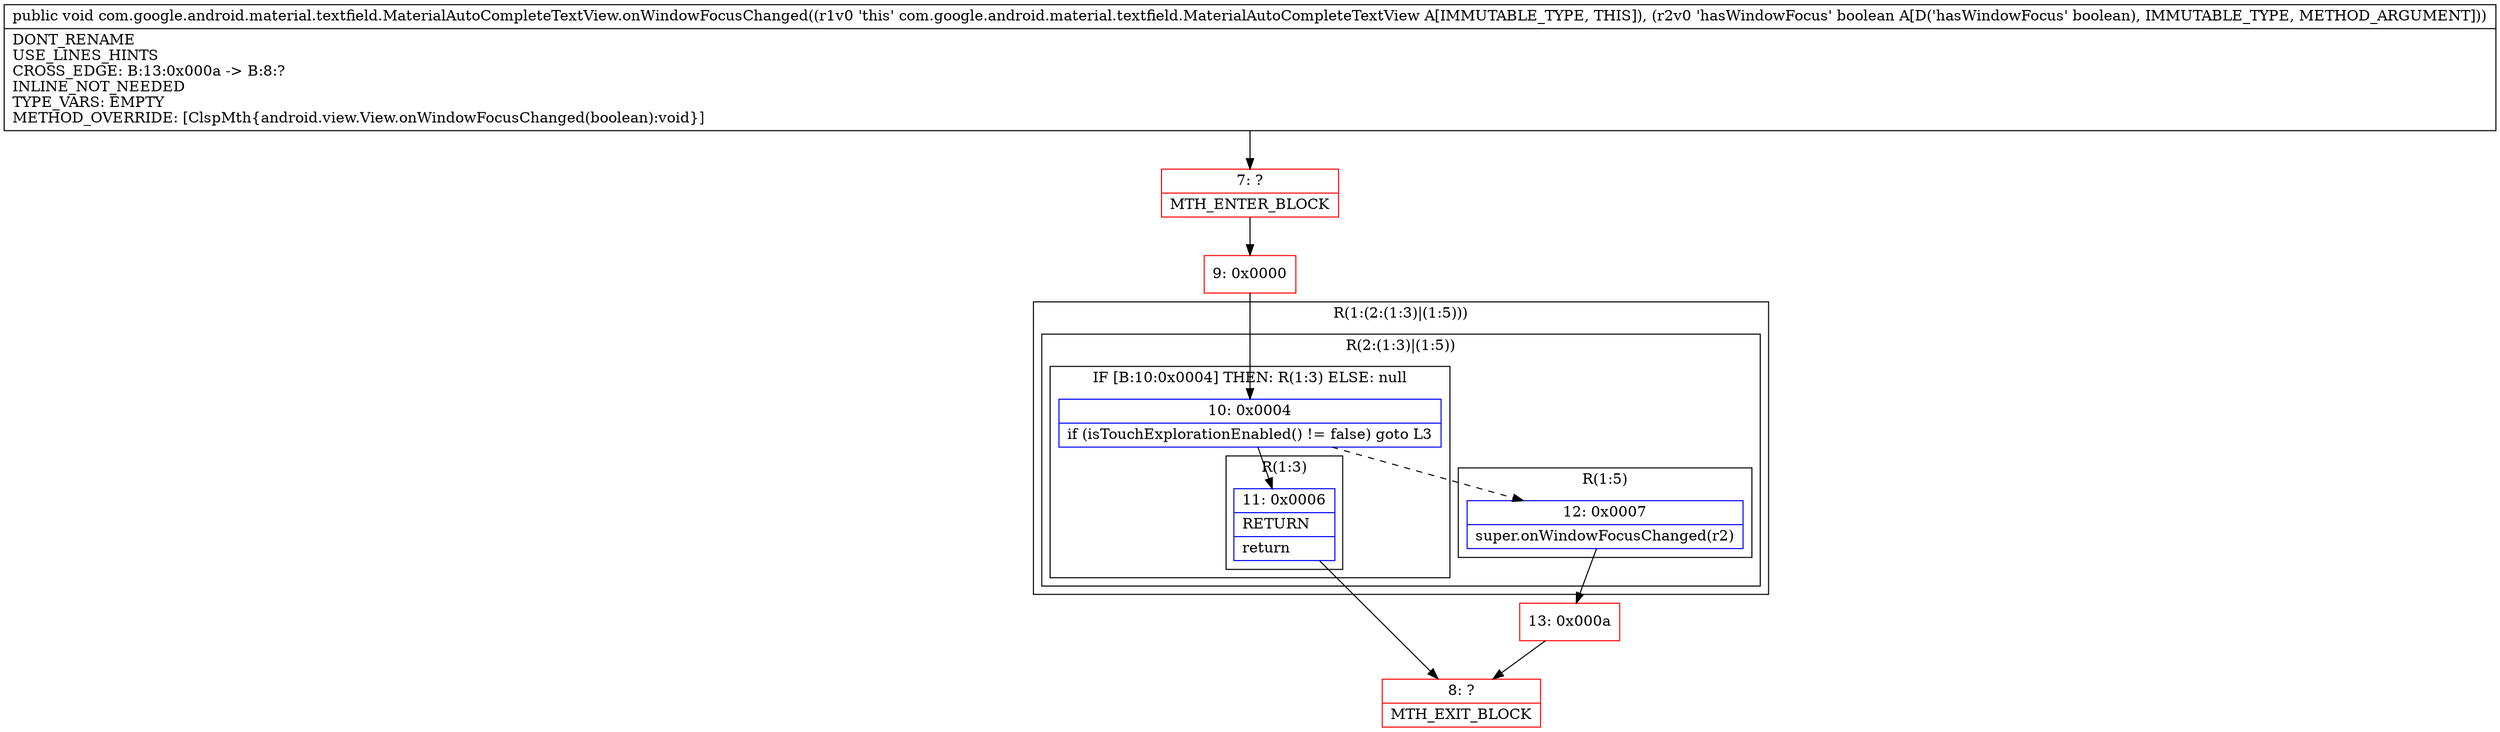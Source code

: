 digraph "CFG forcom.google.android.material.textfield.MaterialAutoCompleteTextView.onWindowFocusChanged(Z)V" {
subgraph cluster_Region_247358563 {
label = "R(1:(2:(1:3)|(1:5)))";
node [shape=record,color=blue];
subgraph cluster_Region_522518084 {
label = "R(2:(1:3)|(1:5))";
node [shape=record,color=blue];
subgraph cluster_IfRegion_122087619 {
label = "IF [B:10:0x0004] THEN: R(1:3) ELSE: null";
node [shape=record,color=blue];
Node_10 [shape=record,label="{10\:\ 0x0004|if (isTouchExplorationEnabled() != false) goto L3\l}"];
subgraph cluster_Region_434736735 {
label = "R(1:3)";
node [shape=record,color=blue];
Node_11 [shape=record,label="{11\:\ 0x0006|RETURN\l|return\l}"];
}
}
subgraph cluster_Region_1686731901 {
label = "R(1:5)";
node [shape=record,color=blue];
Node_12 [shape=record,label="{12\:\ 0x0007|super.onWindowFocusChanged(r2)\l}"];
}
}
}
Node_7 [shape=record,color=red,label="{7\:\ ?|MTH_ENTER_BLOCK\l}"];
Node_9 [shape=record,color=red,label="{9\:\ 0x0000}"];
Node_8 [shape=record,color=red,label="{8\:\ ?|MTH_EXIT_BLOCK\l}"];
Node_13 [shape=record,color=red,label="{13\:\ 0x000a}"];
MethodNode[shape=record,label="{public void com.google.android.material.textfield.MaterialAutoCompleteTextView.onWindowFocusChanged((r1v0 'this' com.google.android.material.textfield.MaterialAutoCompleteTextView A[IMMUTABLE_TYPE, THIS]), (r2v0 'hasWindowFocus' boolean A[D('hasWindowFocus' boolean), IMMUTABLE_TYPE, METHOD_ARGUMENT]))  | DONT_RENAME\lUSE_LINES_HINTS\lCROSS_EDGE: B:13:0x000a \-\> B:8:?\lINLINE_NOT_NEEDED\lTYPE_VARS: EMPTY\lMETHOD_OVERRIDE: [ClspMth\{android.view.View.onWindowFocusChanged(boolean):void\}]\l}"];
MethodNode -> Node_7;Node_10 -> Node_11;
Node_10 -> Node_12[style=dashed];
Node_11 -> Node_8;
Node_12 -> Node_13;
Node_7 -> Node_9;
Node_9 -> Node_10;
Node_13 -> Node_8;
}

